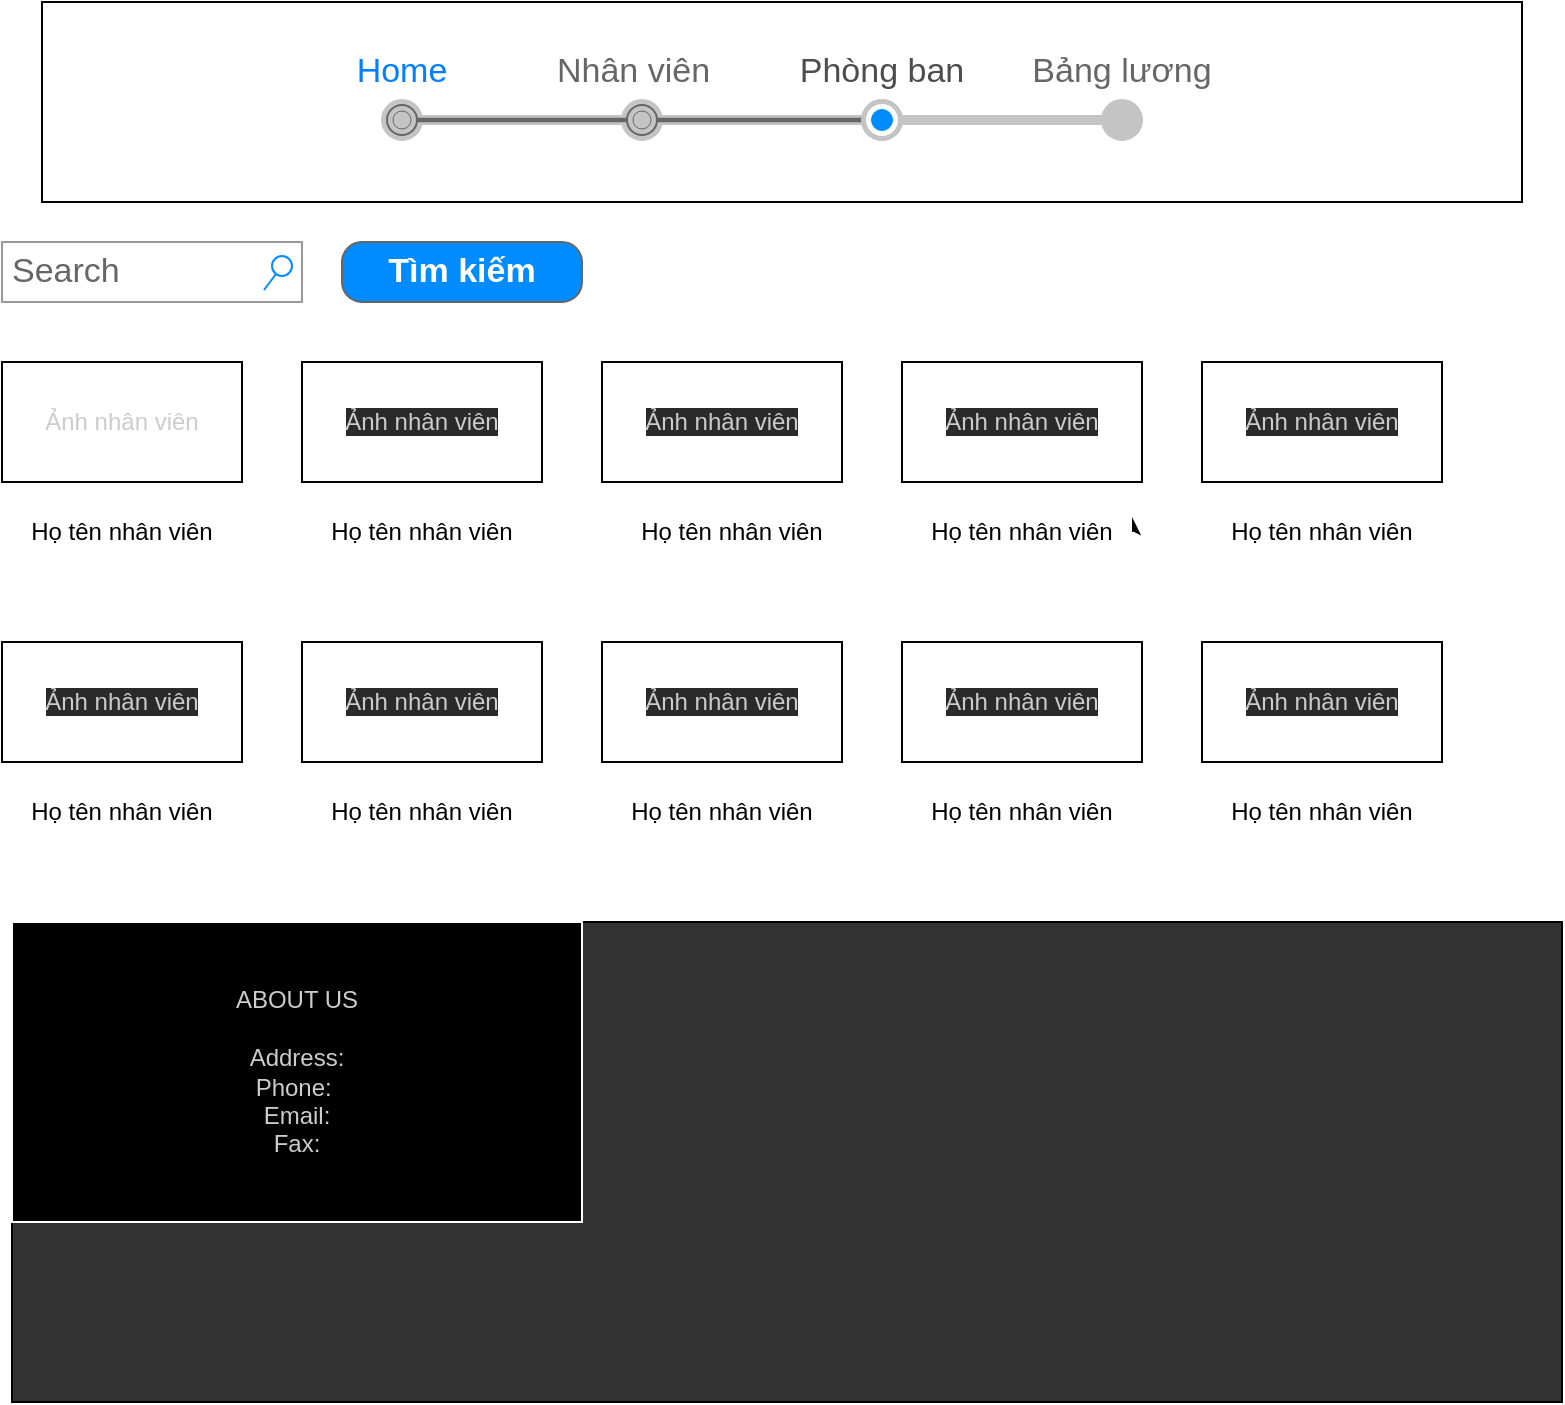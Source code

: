 <mxfile>
    <diagram id="kPIy95WCORn5eKQMUvgA" name="Home">
        <mxGraphModel dx="820" dy="478" grid="1" gridSize="10" guides="1" tooltips="1" connect="1" arrows="1" fold="1" page="1" pageScale="1" pageWidth="850" pageHeight="1100" math="0" shadow="0">
            <root>
                <mxCell id="0"/>
                <mxCell id="1" parent="0"/>
                <mxCell id="2" value="" style="rounded=0;whiteSpace=wrap;html=1;" vertex="1" parent="1">
                    <mxGeometry x="60" y="30" width="740" height="100" as="geometry"/>
                </mxCell>
                <mxCell id="3" value="&lt;table border=&quot;0&quot; cellpadding=&quot;0&quot; cellspacing=&quot;0&quot; width=&quot;100%&quot; style=&quot;font-size: 1em&quot;&gt;&lt;tbody&gt;&lt;tr&gt;&lt;td width=&quot;25%&quot;&gt;&lt;font color=&quot;#007fff&quot;&gt;Home&lt;/font&gt;&lt;/td&gt;&lt;td width=&quot;25%&quot;&gt;&amp;nbsp; &amp;nbsp;Nhân viên&lt;span style=&quot;white-space: pre&quot;&gt;&#9;&lt;/span&gt;&lt;/td&gt;&lt;td width=&quot;25%&quot;&gt;&lt;font color=&quot;#4d4d4d&quot;&gt;Phòng ban&lt;/font&gt;&lt;/td&gt;&lt;td width=&quot;25%&quot;&gt;Bảng lương&lt;/td&gt;&lt;/tr&gt;&lt;/tbody&gt;&lt;/table&gt;" style="strokeWidth=1;shadow=0;dashed=0;align=center;html=1;shape=mxgraph.mockup.navigation.stepBar;strokeColor=#c4c4c4;textColor=#666666;textColor2=#008cff;mainText=,,+,;textSize=17;fillColor=#666666;overflow=fill;fontSize=17;fontColor=#666666;" vertex="1" parent="1">
                    <mxGeometry x="180" y="55" width="480" height="50" as="geometry"/>
                </mxCell>
                <mxCell id="4" value="Search" style="strokeWidth=1;shadow=0;dashed=0;align=center;html=1;shape=mxgraph.mockup.forms.searchBox;strokeColor=#999999;mainText=;strokeColor2=#008cff;fontColor=#666666;fontSize=17;align=left;spacingLeft=3;" vertex="1" parent="1">
                    <mxGeometry x="40" y="150" width="150" height="30" as="geometry"/>
                </mxCell>
                <mxCell id="5" value="Tìm kiếm" style="strokeWidth=1;shadow=0;dashed=0;align=center;html=1;shape=mxgraph.mockup.buttons.button;strokeColor=#666666;fontColor=#ffffff;mainText=;buttonStyle=round;fontSize=17;fontStyle=1;fillColor=#008cff;whiteSpace=wrap;" vertex="1" parent="1">
                    <mxGeometry x="210" y="150" width="120" height="30" as="geometry"/>
                </mxCell>
                <mxCell id="6" value="&#10;&#10;&lt;span style=&quot;color: rgb(204, 204, 204); font-family: helvetica; font-size: 12px; font-style: normal; font-weight: 400; letter-spacing: normal; text-align: center; text-indent: 0px; text-transform: none; word-spacing: 0px; background-color: rgb(42, 42, 42); display: inline; float: none;&quot;&gt;Ảnh nhân viên&lt;/span&gt;&#10;&#10;" style="rounded=0;whiteSpace=wrap;html=1;fontColor=#4D4D4D;" vertex="1" parent="1">
                    <mxGeometry x="340" y="210" width="120" height="60" as="geometry"/>
                </mxCell>
                <mxCell id="7" value="&#10;&#10;&lt;span style=&quot;color: rgb(204, 204, 204); font-family: helvetica; font-size: 12px; font-style: normal; font-weight: 400; letter-spacing: normal; text-align: center; text-indent: 0px; text-transform: none; word-spacing: 0px; background-color: rgb(42, 42, 42); display: inline; float: none;&quot;&gt;Ảnh nhân viên&lt;/span&gt;&#10;&#10;" style="rounded=0;whiteSpace=wrap;html=1;fontColor=#4D4D4D;" vertex="1" parent="1">
                    <mxGeometry x="640" y="210" width="120" height="60" as="geometry"/>
                </mxCell>
                <mxCell id="8" value="&#10;&#10;&lt;span style=&quot;color: rgb(204, 204, 204); font-family: helvetica; font-size: 12px; font-style: normal; font-weight: 400; letter-spacing: normal; text-align: center; text-indent: 0px; text-transform: none; word-spacing: 0px; background-color: rgb(42, 42, 42); display: inline; float: none;&quot;&gt;Ảnh nhân viên&lt;/span&gt;&#10;&#10;" style="rounded=0;whiteSpace=wrap;html=1;fontColor=#4D4D4D;direction=west;" vertex="1" parent="1">
                    <mxGeometry x="490" y="210" width="120" height="60" as="geometry"/>
                </mxCell>
                <mxCell id="9" value="&#10;&#10;&lt;span style=&quot;color: rgb(204, 204, 204); font-family: helvetica; font-size: 12px; font-style: normal; font-weight: 400; letter-spacing: normal; text-align: center; text-indent: 0px; text-transform: none; word-spacing: 0px; background-color: rgb(42, 42, 42); display: inline; float: none;&quot;&gt;Ảnh nhân viên&lt;/span&gt;&#10;&#10;" style="rounded=0;whiteSpace=wrap;html=1;fontColor=#4D4D4D;" vertex="1" parent="1">
                    <mxGeometry x="490" y="350" width="120" height="60" as="geometry"/>
                </mxCell>
                <mxCell id="10" value="&#10;&#10;&lt;span style=&quot;color: rgb(204, 204, 204); font-family: helvetica; font-size: 12px; font-style: normal; font-weight: 400; letter-spacing: normal; text-align: center; text-indent: 0px; text-transform: none; word-spacing: 0px; background-color: rgb(42, 42, 42); display: inline; float: none;&quot;&gt;Ảnh nhân viên&lt;/span&gt;&#10;&#10;" style="rounded=0;whiteSpace=wrap;html=1;fontColor=#4D4D4D;" vertex="1" parent="1">
                    <mxGeometry x="340" y="350" width="120" height="60" as="geometry"/>
                </mxCell>
                <mxCell id="11" value="&#10;&#10;&lt;span style=&quot;color: rgb(204, 204, 204); font-family: helvetica; font-size: 12px; font-style: normal; font-weight: 400; letter-spacing: normal; text-align: center; text-indent: 0px; text-transform: none; word-spacing: 0px; background-color: rgb(42, 42, 42); display: inline; float: none;&quot;&gt;Ảnh nhân viên&lt;/span&gt;&#10;&#10;" style="rounded=0;whiteSpace=wrap;html=1;fontColor=#4D4D4D;" vertex="1" parent="1">
                    <mxGeometry x="190" y="350" width="120" height="60" as="geometry"/>
                </mxCell>
                <mxCell id="12" value="&#10;&#10;&lt;span style=&quot;color: rgb(204, 204, 204); font-family: helvetica; font-size: 12px; font-style: normal; font-weight: 400; letter-spacing: normal; text-align: center; text-indent: 0px; text-transform: none; word-spacing: 0px; background-color: rgb(42, 42, 42); display: inline; float: none;&quot;&gt;Ảnh nhân viên&lt;/span&gt;&#10;&#10;" style="rounded=0;whiteSpace=wrap;html=1;fontColor=#4D4D4D;" vertex="1" parent="1">
                    <mxGeometry x="190" y="210" width="120" height="60" as="geometry"/>
                </mxCell>
                <mxCell id="13" value="&#10;&#10;&lt;span style=&quot;color: rgb(204, 204, 204); font-family: helvetica; font-size: 12px; font-style: normal; font-weight: 400; letter-spacing: normal; text-align: center; text-indent: 0px; text-transform: none; word-spacing: 0px; background-color: rgb(42, 42, 42); display: inline; float: none;&quot;&gt;Ảnh nhân viên&lt;/span&gt;&#10;&#10;" style="rounded=0;whiteSpace=wrap;html=1;fontColor=#4D4D4D;" vertex="1" parent="1">
                    <mxGeometry x="40" y="350" width="120" height="60" as="geometry"/>
                </mxCell>
                <mxCell id="14" value="&lt;font color=&quot;#cccccc&quot;&gt;Ảnh nhân viên&lt;/font&gt;" style="rounded=0;whiteSpace=wrap;html=1;fontColor=#4D4D4D;" vertex="1" parent="1">
                    <mxGeometry x="40" y="210" width="120" height="60" as="geometry"/>
                </mxCell>
                <mxCell id="15" value="&#10;&#10;&lt;span style=&quot;color: rgb(204, 204, 204); font-family: helvetica; font-size: 12px; font-style: normal; font-weight: 400; letter-spacing: normal; text-align: center; text-indent: 0px; text-transform: none; word-spacing: 0px; background-color: rgb(42, 42, 42); display: inline; float: none;&quot;&gt;Ảnh nhân viên&lt;/span&gt;&#10;&#10;" style="rounded=0;whiteSpace=wrap;html=1;fontColor=#4D4D4D;" vertex="1" parent="1">
                    <mxGeometry x="640" y="350" width="120" height="60" as="geometry"/>
                </mxCell>
                <mxCell id="43" value="&lt;font color=&quot;#000000&quot;&gt;Họ tên nhân viên&lt;/font&gt;" style="text;html=1;strokeColor=none;fillColor=#FFFFFF;align=center;verticalAlign=middle;whiteSpace=wrap;rounded=0;fontColor=#CCCCCC;" vertex="1" parent="1">
                    <mxGeometry x="45" y="280" width="110" height="30" as="geometry"/>
                </mxCell>
                <mxCell id="45" style="edgeStyle=none;html=1;exitX=1;exitY=0.5;exitDx=0;exitDy=0;entryX=1;entryY=0.25;entryDx=0;entryDy=0;fontColor=#CCCCCC;" edge="1" parent="1">
                    <mxGeometry relative="1" as="geometry">
                        <mxPoint x="605" y="295" as="sourcePoint"/>
                        <mxPoint x="605" y="287.5" as="targetPoint"/>
                    </mxGeometry>
                </mxCell>
                <mxCell id="46" value="" style="rounded=0;whiteSpace=wrap;html=1;fontColor=#CCCCCC;fillColor=#333333;strokeColor=#000000;" vertex="1" parent="1">
                    <mxGeometry x="45" y="490" width="775" height="240" as="geometry"/>
                </mxCell>
                <mxCell id="47" value="ABOUT US&lt;br&gt;&lt;br&gt;Address:&lt;br&gt;Phone:&amp;nbsp;&lt;br&gt;Email:&lt;br&gt;Fax:" style="rounded=0;whiteSpace=wrap;html=1;fontColor=#CCCCCC;strokeColor=#FFFFFF;fillColor=#000000;" vertex="1" parent="1">
                    <mxGeometry x="45" y="490" width="285" height="150" as="geometry"/>
                </mxCell>
                <mxCell id="MpkCuOc1RSGwvZLYeHEg-47" value="&lt;font color=&quot;#000000&quot;&gt;Họ tên nhân viên&lt;/font&gt;" style="text;html=1;strokeColor=none;fillColor=#FFFFFF;align=center;verticalAlign=middle;whiteSpace=wrap;rounded=0;fontColor=#CCCCCC;" vertex="1" parent="1">
                    <mxGeometry x="45" y="420" width="110" height="30" as="geometry"/>
                </mxCell>
                <mxCell id="MpkCuOc1RSGwvZLYeHEg-48" value="&lt;font color=&quot;#000000&quot;&gt;Họ tên nhân viên&lt;/font&gt;" style="text;html=1;strokeColor=none;fillColor=#FFFFFF;align=center;verticalAlign=middle;whiteSpace=wrap;rounded=0;fontColor=#CCCCCC;" vertex="1" parent="1">
                    <mxGeometry x="195" y="420" width="110" height="30" as="geometry"/>
                </mxCell>
                <mxCell id="MpkCuOc1RSGwvZLYeHEg-49" value="&lt;font color=&quot;#000000&quot;&gt;Họ tên nhân viên&lt;/font&gt;" style="text;html=1;strokeColor=none;fillColor=#FFFFFF;align=center;verticalAlign=middle;whiteSpace=wrap;rounded=0;fontColor=#CCCCCC;" vertex="1" parent="1">
                    <mxGeometry x="195" y="280" width="110" height="30" as="geometry"/>
                </mxCell>
                <mxCell id="MpkCuOc1RSGwvZLYeHEg-50" value="&lt;font color=&quot;#000000&quot;&gt;Họ tên nhân viên&lt;/font&gt;" style="text;html=1;strokeColor=none;fillColor=#FFFFFF;align=center;verticalAlign=middle;whiteSpace=wrap;rounded=0;fontColor=#CCCCCC;" vertex="1" parent="1">
                    <mxGeometry x="345" y="420" width="110" height="30" as="geometry"/>
                </mxCell>
                <mxCell id="MpkCuOc1RSGwvZLYeHEg-51" value="&lt;font color=&quot;#000000&quot;&gt;Họ tên nhân viên&lt;/font&gt;" style="text;html=1;strokeColor=none;fillColor=#FFFFFF;align=center;verticalAlign=middle;whiteSpace=wrap;rounded=0;fontColor=#CCCCCC;" vertex="1" parent="1">
                    <mxGeometry x="350" y="280" width="110" height="30" as="geometry"/>
                </mxCell>
                <mxCell id="MpkCuOc1RSGwvZLYeHEg-52" value="&lt;font color=&quot;#000000&quot;&gt;Họ tên nhân viên&lt;/font&gt;" style="text;html=1;strokeColor=none;fillColor=#FFFFFF;align=center;verticalAlign=middle;whiteSpace=wrap;rounded=0;fontColor=#CCCCCC;" vertex="1" parent="1">
                    <mxGeometry x="495" y="420" width="110" height="30" as="geometry"/>
                </mxCell>
                <mxCell id="MpkCuOc1RSGwvZLYeHEg-53" value="&lt;font color=&quot;#000000&quot;&gt;Họ tên nhân viên&lt;/font&gt;" style="text;html=1;strokeColor=none;fillColor=#FFFFFF;align=center;verticalAlign=middle;whiteSpace=wrap;rounded=0;fontColor=#CCCCCC;" vertex="1" parent="1">
                    <mxGeometry x="495" y="280" width="110" height="30" as="geometry"/>
                </mxCell>
                <mxCell id="MpkCuOc1RSGwvZLYeHEg-54" value="&lt;font color=&quot;#000000&quot;&gt;Họ tên nhân viên&lt;/font&gt;" style="text;html=1;strokeColor=none;fillColor=#FFFFFF;align=center;verticalAlign=middle;whiteSpace=wrap;rounded=0;fontColor=#CCCCCC;" vertex="1" parent="1">
                    <mxGeometry x="645" y="420" width="110" height="30" as="geometry"/>
                </mxCell>
                <mxCell id="MpkCuOc1RSGwvZLYeHEg-55" value="&lt;font color=&quot;#000000&quot;&gt;Họ tên nhân viên&lt;/font&gt;" style="text;html=1;strokeColor=none;fillColor=#FFFFFF;align=center;verticalAlign=middle;whiteSpace=wrap;rounded=0;fontColor=#CCCCCC;" vertex="1" parent="1">
                    <mxGeometry x="645" y="280" width="110" height="30" as="geometry"/>
                </mxCell>
            </root>
        </mxGraphModel>
    </diagram>
    <diagram name="StaffInformation" id="IjJQ-abcL-XjJI2MFLc5">
        <mxGraphModel dx="820" dy="478" grid="1" gridSize="10" guides="1" tooltips="1" connect="1" arrows="1" fold="1" page="1" pageScale="1" pageWidth="850" pageHeight="1100" math="0" shadow="0">
            <root>
                <mxCell id="TesEE7Gf8NVsoArpnXKs-0"/>
                <mxCell id="TesEE7Gf8NVsoArpnXKs-1" parent="TesEE7Gf8NVsoArpnXKs-0"/>
                <mxCell id="TesEE7Gf8NVsoArpnXKs-2" value="" style="rounded=0;whiteSpace=wrap;html=1;" vertex="1" parent="TesEE7Gf8NVsoArpnXKs-1">
                    <mxGeometry x="60" y="30" width="740" height="100" as="geometry"/>
                </mxCell>
                <mxCell id="TesEE7Gf8NVsoArpnXKs-3" value="&lt;table border=&quot;0&quot; cellpadding=&quot;0&quot; cellspacing=&quot;0&quot; width=&quot;100%&quot; style=&quot;font-size: 1em&quot;&gt;&lt;tbody&gt;&lt;tr&gt;&lt;td width=&quot;25%&quot;&gt;Home&lt;/td&gt;&lt;td width=&quot;25%&quot;&gt;&lt;font color=&quot;#007fff&quot;&gt;&amp;nbsp; &amp;nbsp;Nhân viên&lt;span style=&quot;white-space: pre&quot;&gt;&#9;&lt;/span&gt;&lt;/font&gt;&lt;/td&gt;&lt;td width=&quot;25%&quot;&gt;&lt;font color=&quot;#4d4d4d&quot;&gt;Phòng ban&lt;/font&gt;&lt;/td&gt;&lt;td width=&quot;25%&quot;&gt;Bảng lương&lt;/td&gt;&lt;/tr&gt;&lt;/tbody&gt;&lt;/table&gt;" style="strokeWidth=1;shadow=0;dashed=0;align=center;html=1;shape=mxgraph.mockup.navigation.stepBar;strokeColor=#c4c4c4;textColor=#666666;textColor2=#008cff;mainText=,,+,;textSize=17;fillColor=#666666;overflow=fill;fontSize=17;fontColor=#666666;" vertex="1" parent="TesEE7Gf8NVsoArpnXKs-1">
                    <mxGeometry x="180" y="55" width="480" height="50" as="geometry"/>
                </mxCell>
                <mxCell id="TesEE7Gf8NVsoArpnXKs-4" value="Search" style="strokeWidth=1;shadow=0;dashed=0;align=center;html=1;shape=mxgraph.mockup.forms.searchBox;strokeColor=#999999;mainText=;strokeColor2=#008cff;fontColor=#666666;fontSize=17;align=left;spacingLeft=3;" vertex="1" parent="TesEE7Gf8NVsoArpnXKs-1">
                    <mxGeometry x="40" y="150" width="150" height="30" as="geometry"/>
                </mxCell>
                <mxCell id="TesEE7Gf8NVsoArpnXKs-5" value="Tìm kiếm" style="strokeWidth=1;shadow=0;dashed=0;align=center;html=1;shape=mxgraph.mockup.buttons.button;strokeColor=#666666;fontColor=#ffffff;mainText=;buttonStyle=round;fontSize=17;fontStyle=1;fillColor=#008cff;whiteSpace=wrap;" vertex="1" parent="TesEE7Gf8NVsoArpnXKs-1">
                    <mxGeometry x="210" y="150" width="120" height="30" as="geometry"/>
                </mxCell>
                <mxCell id="TesEE7Gf8NVsoArpnXKs-14" value="&lt;font color=&quot;#cccccc&quot;&gt;Ảnh nhân viên&lt;/font&gt;" style="rounded=0;whiteSpace=wrap;html=1;fontColor=#4D4D4D;" vertex="1" parent="TesEE7Gf8NVsoArpnXKs-1">
                    <mxGeometry x="40" y="210" width="130" height="190" as="geometry"/>
                </mxCell>
                <mxCell id="TesEE7Gf8NVsoArpnXKs-27" value="" style="rounded=0;whiteSpace=wrap;html=1;fontColor=#CCCCCC;fillColor=#333333;strokeColor=#000000;" vertex="1" parent="TesEE7Gf8NVsoArpnXKs-1">
                    <mxGeometry x="45" y="490" width="775" height="240" as="geometry"/>
                </mxCell>
                <mxCell id="TesEE7Gf8NVsoArpnXKs-28" value="ABOUT US&lt;br&gt;&lt;br&gt;Address:&lt;br&gt;Phone:&amp;nbsp;&lt;br&gt;Email:&lt;br&gt;Fax:" style="rounded=0;whiteSpace=wrap;html=1;fontColor=#CCCCCC;strokeColor=#FFFFFF;fillColor=#000000;" vertex="1" parent="TesEE7Gf8NVsoArpnXKs-1">
                    <mxGeometry x="45" y="490" width="285" height="150" as="geometry"/>
                </mxCell>
                <mxCell id="syHyRRjSovplsjuKfWUB-1" value="&lt;font color=&quot;#e6e6e6&quot;&gt;Thông tin chi tiết về nhân viên&lt;br&gt;Họ tên:&lt;br&gt;Ngày sinh:&lt;br&gt;Ngày vào công ty:&lt;br&gt;Số giờ làm thêm:&lt;br&gt;Hệ số lương:&lt;br&gt;&lt;br&gt;&lt;/font&gt;" style="rounded=1;whiteSpace=wrap;html=1;fontColor=#666666;strokeColor=#FFFFFF;fillColor=#333333;" vertex="1" parent="TesEE7Gf8NVsoArpnXKs-1">
                    <mxGeometry x="200" y="210" width="290" height="190" as="geometry"/>
                </mxCell>
            </root>
        </mxGraphModel>
    </diagram>
    <diagram name="Department" id="im07VpwSiSBJcXs5ZRhe">
        <mxGraphModel dx="820" dy="478" grid="1" gridSize="10" guides="1" tooltips="1" connect="1" arrows="1" fold="1" page="1" pageScale="1" pageWidth="850" pageHeight="1100" math="0" shadow="0">
            <root>
                <mxCell id="Nyv1PabvCx4GIQF9JIiA-0"/>
                <mxCell id="Nyv1PabvCx4GIQF9JIiA-1" parent="Nyv1PabvCx4GIQF9JIiA-0"/>
                <mxCell id="Nyv1PabvCx4GIQF9JIiA-2" value="" style="rounded=0;whiteSpace=wrap;html=1;" vertex="1" parent="Nyv1PabvCx4GIQF9JIiA-1">
                    <mxGeometry x="60" y="30" width="740" height="100" as="geometry"/>
                </mxCell>
                <mxCell id="Nyv1PabvCx4GIQF9JIiA-3" value="&lt;table border=&quot;0&quot; cellpadding=&quot;0&quot; cellspacing=&quot;0&quot; width=&quot;100%&quot; style=&quot;font-size: 1em&quot;&gt;&lt;tbody&gt;&lt;tr&gt;&lt;td width=&quot;25%&quot;&gt;Home&lt;/td&gt;&lt;td width=&quot;25%&quot;&gt;&amp;nbsp; &amp;nbsp;Nhân viên&lt;span style=&quot;white-space: pre&quot;&gt;&#9;&lt;/span&gt;&lt;/td&gt;&lt;td width=&quot;25%&quot;&gt;&lt;font color=&quot;#007fff&quot;&gt;Phòng ban&lt;/font&gt;&lt;/td&gt;&lt;td width=&quot;25%&quot;&gt;Bảng lương&lt;/td&gt;&lt;/tr&gt;&lt;/tbody&gt;&lt;/table&gt;" style="strokeWidth=1;shadow=0;dashed=0;align=center;html=1;shape=mxgraph.mockup.navigation.stepBar;strokeColor=#c4c4c4;textColor=#666666;textColor2=#008cff;mainText=,,+,;textSize=17;fillColor=#666666;overflow=fill;fontSize=17;fontColor=#666666;" vertex="1" parent="Nyv1PabvCx4GIQF9JIiA-1">
                    <mxGeometry x="180" y="55" width="480" height="50" as="geometry"/>
                </mxCell>
                <mxCell id="Nyv1PabvCx4GIQF9JIiA-4" value="Search" style="strokeWidth=1;shadow=0;dashed=0;align=center;html=1;shape=mxgraph.mockup.forms.searchBox;strokeColor=#999999;mainText=;strokeColor2=#008cff;fontColor=#666666;fontSize=17;align=left;spacingLeft=3;" vertex="1" parent="Nyv1PabvCx4GIQF9JIiA-1">
                    <mxGeometry x="40" y="150" width="150" height="30" as="geometry"/>
                </mxCell>
                <mxCell id="Nyv1PabvCx4GIQF9JIiA-5" value="Tìm kiếm" style="strokeWidth=1;shadow=0;dashed=0;align=center;html=1;shape=mxgraph.mockup.buttons.button;strokeColor=#666666;fontColor=#ffffff;mainText=;buttonStyle=round;fontSize=17;fontStyle=1;fillColor=#008cff;whiteSpace=wrap;" vertex="1" parent="Nyv1PabvCx4GIQF9JIiA-1">
                    <mxGeometry x="210" y="150" width="120" height="30" as="geometry"/>
                </mxCell>
                <mxCell id="Nyv1PabvCx4GIQF9JIiA-6" value="&lt;font color=&quot;#cccccc&quot;&gt;TÊN PHÒNG BAN&lt;/font&gt;" style="rounded=0;whiteSpace=wrap;html=1;fontColor=#4D4D4D;" vertex="1" parent="Nyv1PabvCx4GIQF9JIiA-1">
                    <mxGeometry x="100" y="210" width="130" height="40" as="geometry"/>
                </mxCell>
                <mxCell id="Nyv1PabvCx4GIQF9JIiA-7" value="" style="rounded=0;whiteSpace=wrap;html=1;fontColor=#CCCCCC;fillColor=#333333;strokeColor=#000000;" vertex="1" parent="Nyv1PabvCx4GIQF9JIiA-1">
                    <mxGeometry x="45" y="490" width="775" height="240" as="geometry"/>
                </mxCell>
                <mxCell id="Nyv1PabvCx4GIQF9JIiA-8" value="ABOUT US&lt;br&gt;&lt;br&gt;Address:&lt;br&gt;Phone:&amp;nbsp;&lt;br&gt;Email:&lt;br&gt;Fax:" style="rounded=0;whiteSpace=wrap;html=1;fontColor=#CCCCCC;strokeColor=#FFFFFF;fillColor=#000000;" vertex="1" parent="Nyv1PabvCx4GIQF9JIiA-1">
                    <mxGeometry x="45" y="490" width="285" height="150" as="geometry"/>
                </mxCell>
                <mxCell id="Nyv1PabvCx4GIQF9JIiA-10" value="&lt;font color=&quot;#cccccc&quot;&gt;TÊN PHÒNG BAN&lt;/font&gt;" style="rounded=0;whiteSpace=wrap;html=1;fontColor=#4D4D4D;" vertex="1" parent="Nyv1PabvCx4GIQF9JIiA-1">
                    <mxGeometry x="280" y="210" width="130" height="40" as="geometry"/>
                </mxCell>
                <mxCell id="Nyv1PabvCx4GIQF9JIiA-11" value="&lt;font color=&quot;#cccccc&quot;&gt;TÊN PHÒNG BAN&lt;/font&gt;" style="rounded=0;whiteSpace=wrap;html=1;fontColor=#4D4D4D;" vertex="1" parent="Nyv1PabvCx4GIQF9JIiA-1">
                    <mxGeometry x="460" y="210" width="130" height="40" as="geometry"/>
                </mxCell>
                <mxCell id="Nyv1PabvCx4GIQF9JIiA-12" value="&lt;font color=&quot;#cccccc&quot;&gt;TÊN PHÒNG BAN&lt;/font&gt;" style="rounded=0;whiteSpace=wrap;html=1;fontColor=#4D4D4D;" vertex="1" parent="Nyv1PabvCx4GIQF9JIiA-1">
                    <mxGeometry x="640" y="210" width="130" height="40" as="geometry"/>
                </mxCell>
                <mxCell id="Nyv1PabvCx4GIQF9JIiA-13" value="Thông tin phòng ban&lt;br&gt;" style="rounded=1;whiteSpace=wrap;html=1;fontColor=#000000;strokeColor=#FFFFFF;fillColor=#FFFFFF;" vertex="1" parent="Nyv1PabvCx4GIQF9JIiA-1">
                    <mxGeometry x="105" y="260" width="120" height="120" as="geometry"/>
                </mxCell>
                <mxCell id="Nyv1PabvCx4GIQF9JIiA-15" value="Thông tin phòng ban" style="rounded=1;whiteSpace=wrap;html=1;fontColor=#000000;strokeColor=#FFFFFF;fillColor=#FFFFFF;" vertex="1" parent="Nyv1PabvCx4GIQF9JIiA-1">
                    <mxGeometry x="285" y="260" width="120" height="120" as="geometry"/>
                </mxCell>
                <mxCell id="Nyv1PabvCx4GIQF9JIiA-16" value="&lt;span&gt;Thông tin phòng ban&lt;/span&gt;" style="rounded=1;whiteSpace=wrap;html=1;fontColor=#000000;strokeColor=#FFFFFF;fillColor=#FFFFFF;" vertex="1" parent="Nyv1PabvCx4GIQF9JIiA-1">
                    <mxGeometry x="465" y="260" width="120" height="120" as="geometry"/>
                </mxCell>
                <mxCell id="Nyv1PabvCx4GIQF9JIiA-17" value="&lt;span&gt;Thông tin phòng ban&lt;/span&gt;" style="rounded=1;whiteSpace=wrap;html=1;fontColor=#000000;strokeColor=#FFFFFF;fillColor=#FFFFFF;" vertex="1" parent="Nyv1PabvCx4GIQF9JIiA-1">
                    <mxGeometry x="645" y="260" width="120" height="120" as="geometry"/>
                </mxCell>
            </root>
        </mxGraphModel>
    </diagram>
    <diagram name="Salary" id="-DBM2s7F4XLBNw1LjMOw">
        <mxGraphModel dx="820" dy="478" grid="1" gridSize="10" guides="1" tooltips="1" connect="1" arrows="1" fold="1" page="1" pageScale="1" pageWidth="850" pageHeight="1100" math="0" shadow="0">
            <root>
                <mxCell id="Ku6y2Tqf9fhkjCwXH-tL-0"/>
                <mxCell id="Ku6y2Tqf9fhkjCwXH-tL-1" parent="Ku6y2Tqf9fhkjCwXH-tL-0"/>
                <mxCell id="Ku6y2Tqf9fhkjCwXH-tL-2" value="" style="rounded=0;whiteSpace=wrap;html=1;" vertex="1" parent="Ku6y2Tqf9fhkjCwXH-tL-1">
                    <mxGeometry x="60" y="30" width="740" height="100" as="geometry"/>
                </mxCell>
                <mxCell id="Ku6y2Tqf9fhkjCwXH-tL-3" value="&lt;table border=&quot;0&quot; cellpadding=&quot;0&quot; cellspacing=&quot;0&quot; width=&quot;100%&quot; style=&quot;font-size: 1em&quot;&gt;&lt;tbody&gt;&lt;tr&gt;&lt;td width=&quot;25%&quot;&gt;Home&lt;/td&gt;&lt;td width=&quot;25%&quot;&gt;&amp;nbsp; &amp;nbsp;Nhân viên&lt;span style=&quot;white-space: pre&quot;&gt;&#9;&lt;/span&gt;&lt;/td&gt;&lt;td width=&quot;25%&quot;&gt;&lt;font color=&quot;#808080&quot;&gt;Phòng ban&lt;/font&gt;&lt;/td&gt;&lt;td width=&quot;25%&quot;&gt;&lt;font color=&quot;#007fff&quot;&gt;Bảng lương&lt;/font&gt;&lt;/td&gt;&lt;/tr&gt;&lt;/tbody&gt;&lt;/table&gt;" style="strokeWidth=1;shadow=0;dashed=0;align=center;html=1;shape=mxgraph.mockup.navigation.stepBar;strokeColor=#c4c4c4;textColor=#666666;textColor2=#008cff;mainText=,,+,;textSize=17;fillColor=#666666;overflow=fill;fontSize=17;fontColor=#666666;" vertex="1" parent="Ku6y2Tqf9fhkjCwXH-tL-1">
                    <mxGeometry x="180" y="55" width="480" height="50" as="geometry"/>
                </mxCell>
                <mxCell id="Ku6y2Tqf9fhkjCwXH-tL-4" value="Search" style="strokeWidth=1;shadow=0;dashed=0;align=center;html=1;shape=mxgraph.mockup.forms.searchBox;strokeColor=#999999;mainText=;strokeColor2=#008cff;fontColor=#666666;fontSize=17;align=left;spacingLeft=3;" vertex="1" parent="Ku6y2Tqf9fhkjCwXH-tL-1">
                    <mxGeometry x="40" y="150" width="150" height="30" as="geometry"/>
                </mxCell>
                <mxCell id="Ku6y2Tqf9fhkjCwXH-tL-5" value="Tìm kiếm" style="strokeWidth=1;shadow=0;dashed=0;align=center;html=1;shape=mxgraph.mockup.buttons.button;strokeColor=#666666;fontColor=#ffffff;mainText=;buttonStyle=round;fontSize=17;fontStyle=1;fillColor=#008cff;whiteSpace=wrap;" vertex="1" parent="Ku6y2Tqf9fhkjCwXH-tL-1">
                    <mxGeometry x="210" y="150" width="120" height="30" as="geometry"/>
                </mxCell>
                <mxCell id="Ku6y2Tqf9fhkjCwXH-tL-6" value="&lt;font color=&quot;#cccccc&quot;&gt;TÊN NHÂN VIÊN&lt;/font&gt;" style="rounded=0;whiteSpace=wrap;html=1;fontColor=#4D4D4D;" vertex="1" parent="Ku6y2Tqf9fhkjCwXH-tL-1">
                    <mxGeometry x="100" y="210" width="130" height="40" as="geometry"/>
                </mxCell>
                <mxCell id="Ku6y2Tqf9fhkjCwXH-tL-7" value="" style="rounded=0;whiteSpace=wrap;html=1;fontColor=#CCCCCC;fillColor=#333333;strokeColor=#000000;" vertex="1" parent="Ku6y2Tqf9fhkjCwXH-tL-1">
                    <mxGeometry x="45" y="490" width="775" height="240" as="geometry"/>
                </mxCell>
                <mxCell id="Ku6y2Tqf9fhkjCwXH-tL-8" value="ABOUT US&lt;br&gt;&lt;br&gt;Address:&lt;br&gt;Phone:&amp;nbsp;&lt;br&gt;Email:&lt;br&gt;Fax:" style="rounded=0;whiteSpace=wrap;html=1;fontColor=#CCCCCC;strokeColor=#FFFFFF;fillColor=#000000;" vertex="1" parent="Ku6y2Tqf9fhkjCwXH-tL-1">
                    <mxGeometry x="45" y="490" width="285" height="150" as="geometry"/>
                </mxCell>
                <mxCell id="Ku6y2Tqf9fhkjCwXH-tL-9" value="&lt;span style=&quot;color: rgb(204 , 204 , 204)&quot;&gt;TÊN NHÂN VIÊN&lt;/span&gt;" style="rounded=0;whiteSpace=wrap;html=1;fontColor=#4D4D4D;" vertex="1" parent="Ku6y2Tqf9fhkjCwXH-tL-1">
                    <mxGeometry x="280" y="210" width="130" height="40" as="geometry"/>
                </mxCell>
                <mxCell id="Ku6y2Tqf9fhkjCwXH-tL-10" value="&lt;span style=&quot;color: rgb(204 , 204 , 204)&quot;&gt;TÊN NHÂN VIÊN&lt;/span&gt;" style="rounded=0;whiteSpace=wrap;html=1;fontColor=#4D4D4D;" vertex="1" parent="Ku6y2Tqf9fhkjCwXH-tL-1">
                    <mxGeometry x="460" y="210" width="130" height="40" as="geometry"/>
                </mxCell>
                <mxCell id="Ku6y2Tqf9fhkjCwXH-tL-11" value="&lt;span style=&quot;color: rgb(204 , 204 , 204)&quot;&gt;TÊN NHÂN VIÊN&lt;/span&gt;" style="rounded=0;whiteSpace=wrap;html=1;fontColor=#4D4D4D;" vertex="1" parent="Ku6y2Tqf9fhkjCwXH-tL-1">
                    <mxGeometry x="640" y="210" width="130" height="40" as="geometry"/>
                </mxCell>
                <mxCell id="Ku6y2Tqf9fhkjCwXH-tL-12" value="Thông tin mức lương&lt;br&gt;Hệ số lương:&lt;br&gt;Giờ làm thêm:&lt;br&gt;Lương" style="rounded=1;whiteSpace=wrap;html=1;fontColor=#000000;strokeColor=#FFFFFF;fillColor=#FFFFFF;" vertex="1" parent="Ku6y2Tqf9fhkjCwXH-tL-1">
                    <mxGeometry x="105" y="260" width="120" height="120" as="geometry"/>
                </mxCell>
                <mxCell id="Ku6y2Tqf9fhkjCwXH-tL-13" value="Thông tin mức lương&lt;br&gt;Hệ số lương:&lt;br&gt;Giờ làm thêm:&lt;br&gt;Lương" style="rounded=1;whiteSpace=wrap;html=1;fontColor=#000000;strokeColor=#FFFFFF;fillColor=#FFFFFF;" vertex="1" parent="Ku6y2Tqf9fhkjCwXH-tL-1">
                    <mxGeometry x="285" y="260" width="120" height="120" as="geometry"/>
                </mxCell>
                <mxCell id="Ku6y2Tqf9fhkjCwXH-tL-14" value="Thông tin mức lương&lt;br&gt;Hệ số lương:&lt;br&gt;Giờ làm thêm:&lt;br&gt;Lương" style="rounded=1;whiteSpace=wrap;html=1;fontColor=#000000;strokeColor=#FFFFFF;fillColor=#FFFFFF;" vertex="1" parent="Ku6y2Tqf9fhkjCwXH-tL-1">
                    <mxGeometry x="465" y="260" width="120" height="120" as="geometry"/>
                </mxCell>
                <mxCell id="Ku6y2Tqf9fhkjCwXH-tL-15" value="Thông tin mức lương&lt;br&gt;Hệ số lương:&lt;br&gt;Giờ làm thêm:&lt;br&gt;Lương" style="rounded=1;whiteSpace=wrap;html=1;fontColor=#000000;strokeColor=#FFFFFF;fillColor=#FFFFFF;" vertex="1" parent="Ku6y2Tqf9fhkjCwXH-tL-1">
                    <mxGeometry x="645" y="260" width="120" height="120" as="geometry"/>
                </mxCell>
            </root>
        </mxGraphModel>
    </diagram>
    <diagram name="Findingview" id="RkYIvPr3VGopNyUG-6yB">
        <mxGraphModel dx="820" dy="478" grid="1" gridSize="10" guides="1" tooltips="1" connect="1" arrows="1" fold="1" page="1" pageScale="1" pageWidth="850" pageHeight="1100" math="0" shadow="0">
            <root>
                <mxCell id="tpSHQGqdg4ybNLm6f29t-0"/>
                <mxCell id="tpSHQGqdg4ybNLm6f29t-1" parent="tpSHQGqdg4ybNLm6f29t-0"/>
                <mxCell id="tpSHQGqdg4ybNLm6f29t-2" value="" style="rounded=0;whiteSpace=wrap;html=1;" vertex="1" parent="tpSHQGqdg4ybNLm6f29t-1">
                    <mxGeometry x="60" y="30" width="740" height="100" as="geometry"/>
                </mxCell>
                <mxCell id="tpSHQGqdg4ybNLm6f29t-3" value="&lt;table border=&quot;0&quot; cellpadding=&quot;0&quot; cellspacing=&quot;0&quot; width=&quot;100%&quot; style=&quot;font-size: 1em&quot;&gt;&lt;tbody&gt;&lt;tr&gt;&lt;td width=&quot;25%&quot;&gt;Home&lt;/td&gt;&lt;td width=&quot;25%&quot;&gt;&lt;font color=&quot;#007fff&quot;&gt;&amp;nbsp; &amp;nbsp;Nhân viên&lt;span style=&quot;white-space: pre&quot;&gt;&#9;&lt;/span&gt;&lt;/font&gt;&lt;/td&gt;&lt;td width=&quot;25%&quot;&gt;&lt;font color=&quot;#4d4d4d&quot;&gt;Phòng ban&lt;/font&gt;&lt;/td&gt;&lt;td width=&quot;25%&quot;&gt;Bảng lương&lt;/td&gt;&lt;/tr&gt;&lt;/tbody&gt;&lt;/table&gt;" style="strokeWidth=1;shadow=0;dashed=0;align=center;html=1;shape=mxgraph.mockup.navigation.stepBar;strokeColor=#c4c4c4;textColor=#666666;textColor2=#008cff;mainText=,,+,;textSize=17;fillColor=#666666;overflow=fill;fontSize=17;fontColor=#666666;" vertex="1" parent="tpSHQGqdg4ybNLm6f29t-1">
                    <mxGeometry x="180" y="55" width="480" height="50" as="geometry"/>
                </mxCell>
                <mxCell id="tpSHQGqdg4ybNLm6f29t-4" value="Search" style="strokeWidth=1;shadow=0;dashed=0;align=center;html=1;shape=mxgraph.mockup.forms.searchBox;strokeColor=#999999;mainText=;strokeColor2=#008cff;fontColor=#666666;fontSize=17;align=left;spacingLeft=3;" vertex="1" parent="tpSHQGqdg4ybNLm6f29t-1">
                    <mxGeometry x="40" y="150" width="150" height="30" as="geometry"/>
                </mxCell>
                <mxCell id="tpSHQGqdg4ybNLm6f29t-5" value="Tìm kiếm" style="strokeWidth=1;shadow=0;dashed=0;align=center;html=1;shape=mxgraph.mockup.buttons.button;strokeColor=#666666;fontColor=#ffffff;mainText=;buttonStyle=round;fontSize=17;fontStyle=1;fillColor=#008cff;whiteSpace=wrap;" vertex="1" parent="tpSHQGqdg4ybNLm6f29t-1">
                    <mxGeometry x="210" y="150" width="120" height="30" as="geometry"/>
                </mxCell>
                <mxCell id="tpSHQGqdg4ybNLm6f29t-6" value="&lt;font color=&quot;#cccccc&quot;&gt;Ảnh nhân viên&lt;/font&gt;" style="rounded=0;whiteSpace=wrap;html=1;fontColor=#4D4D4D;" vertex="1" parent="tpSHQGqdg4ybNLm6f29t-1">
                    <mxGeometry x="40" y="210" width="130" height="190" as="geometry"/>
                </mxCell>
                <mxCell id="tpSHQGqdg4ybNLm6f29t-7" value="" style="rounded=0;whiteSpace=wrap;html=1;fontColor=#CCCCCC;fillColor=#333333;strokeColor=#000000;" vertex="1" parent="tpSHQGqdg4ybNLm6f29t-1">
                    <mxGeometry x="45" y="490" width="775" height="240" as="geometry"/>
                </mxCell>
                <mxCell id="tpSHQGqdg4ybNLm6f29t-8" value="ABOUT US&lt;br&gt;&lt;br&gt;Address:&lt;br&gt;Phone:&amp;nbsp;&lt;br&gt;Email:&lt;br&gt;Fax:" style="rounded=0;whiteSpace=wrap;html=1;fontColor=#CCCCCC;strokeColor=#FFFFFF;fillColor=#000000;" vertex="1" parent="tpSHQGqdg4ybNLm6f29t-1">
                    <mxGeometry x="45" y="490" width="285" height="150" as="geometry"/>
                </mxCell>
                <mxCell id="tpSHQGqdg4ybNLm6f29t-9" value="&lt;font color=&quot;#e6e6e6&quot;&gt;Thông tin chi tiết về nhân viên&lt;br&gt;Họ tên:&lt;br&gt;Ngày sinh:&lt;br&gt;Ngày vào công ty:&lt;br&gt;Số giờ làm thêm:&lt;br&gt;Hệ số lương:&lt;br&gt;&lt;br&gt;&lt;/font&gt;" style="rounded=1;whiteSpace=wrap;html=1;fontColor=#666666;strokeColor=#FFFFFF;fillColor=#333333;" vertex="1" parent="tpSHQGqdg4ybNLm6f29t-1">
                    <mxGeometry x="200" y="210" width="290" height="190" as="geometry"/>
                </mxCell>
            </root>
        </mxGraphModel>
    </diagram>
</mxfile>